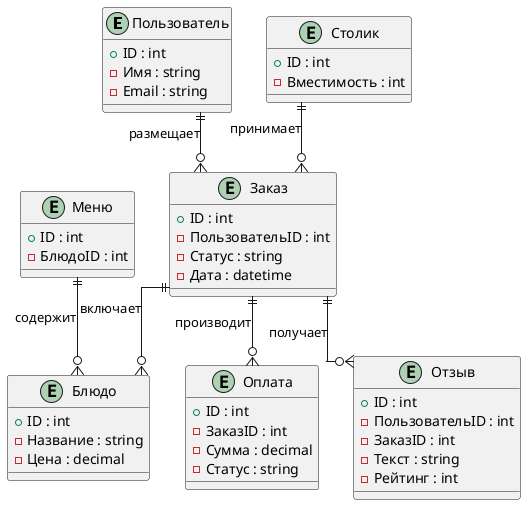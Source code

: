 @startuml
' Концептуальная модель данных
skinparam linetype ortho

entity "Пользователь" {
    + ID : int
    - Имя : string
    - Email : string
}

entity "Заказ" {
    + ID : int
    - ПользовательID : int
    - Статус : string
    - Дата : datetime
}

entity "Блюдо" {
    + ID : int
    - Название : string
    - Цена : decimal
}

entity "Столик" {
    + ID : int
    - Вместимость : int
}

entity "Оплата" {
    + ID : int
    - ЗаказID : int
    - Сумма : decimal
    - Статус : string
}

entity "Отзыв" {
    + ID : int
    - ПользовательID : int
    - ЗаказID : int
    - Текст : string
    - Рейтинг : int
}

entity "Меню" {
    + ID : int
    - БлюдоID : int
}

' Взаимосвязи
Пользователь ||--o{ Заказ : "размещает"
Заказ ||--o{ Блюдо : "включает"
Заказ ||--o{ Оплата : "производит"
Заказ ||--o{ Отзыв : "получает"
Меню ||--o{ Блюдо : "содержит"
Столик ||--o{ Заказ : "принимает"

@enduml
